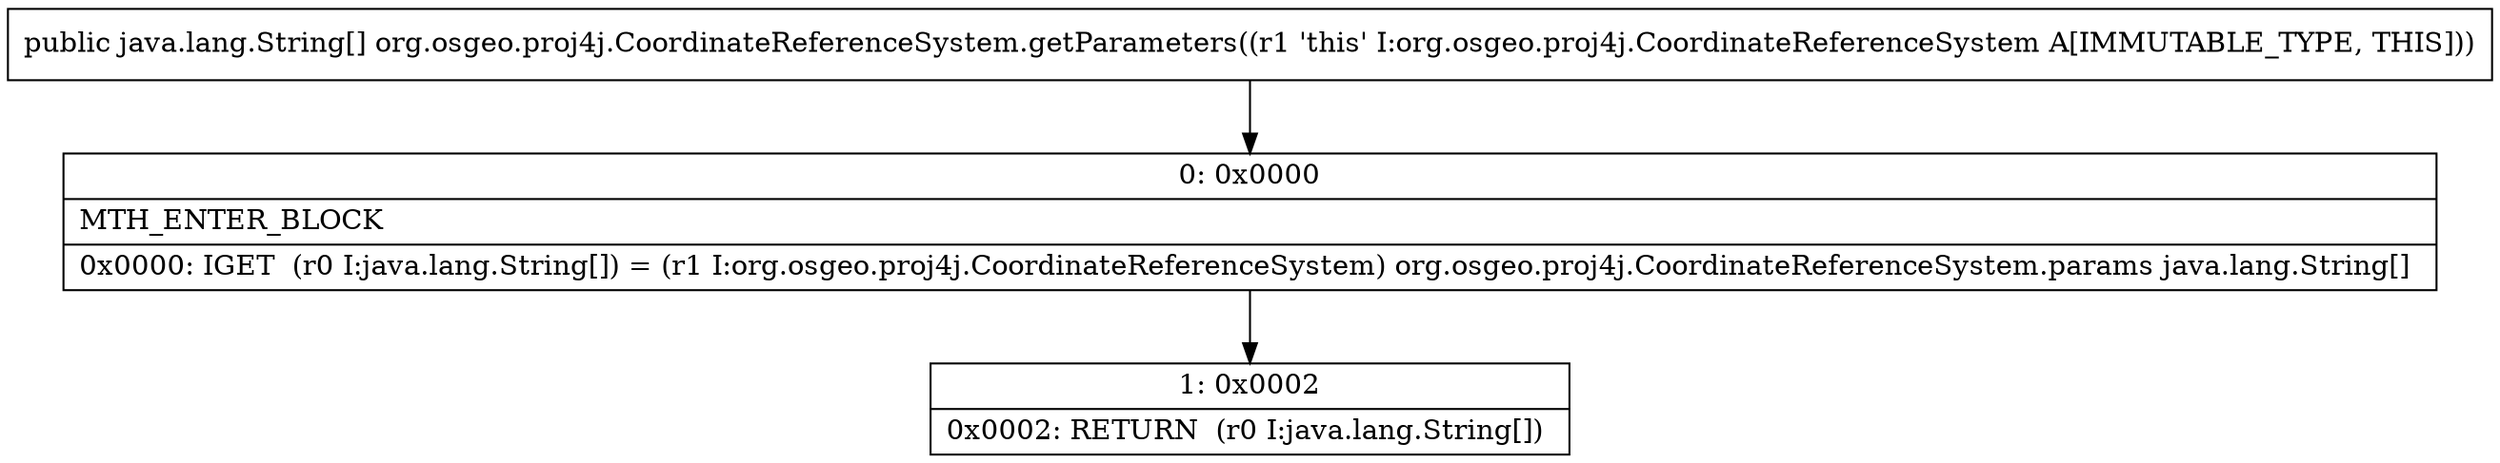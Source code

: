 digraph "CFG fororg.osgeo.proj4j.CoordinateReferenceSystem.getParameters()[Ljava\/lang\/String;" {
Node_0 [shape=record,label="{0\:\ 0x0000|MTH_ENTER_BLOCK\l|0x0000: IGET  (r0 I:java.lang.String[]) = (r1 I:org.osgeo.proj4j.CoordinateReferenceSystem) org.osgeo.proj4j.CoordinateReferenceSystem.params java.lang.String[] \l}"];
Node_1 [shape=record,label="{1\:\ 0x0002|0x0002: RETURN  (r0 I:java.lang.String[]) \l}"];
MethodNode[shape=record,label="{public java.lang.String[] org.osgeo.proj4j.CoordinateReferenceSystem.getParameters((r1 'this' I:org.osgeo.proj4j.CoordinateReferenceSystem A[IMMUTABLE_TYPE, THIS])) }"];
MethodNode -> Node_0;
Node_0 -> Node_1;
}

